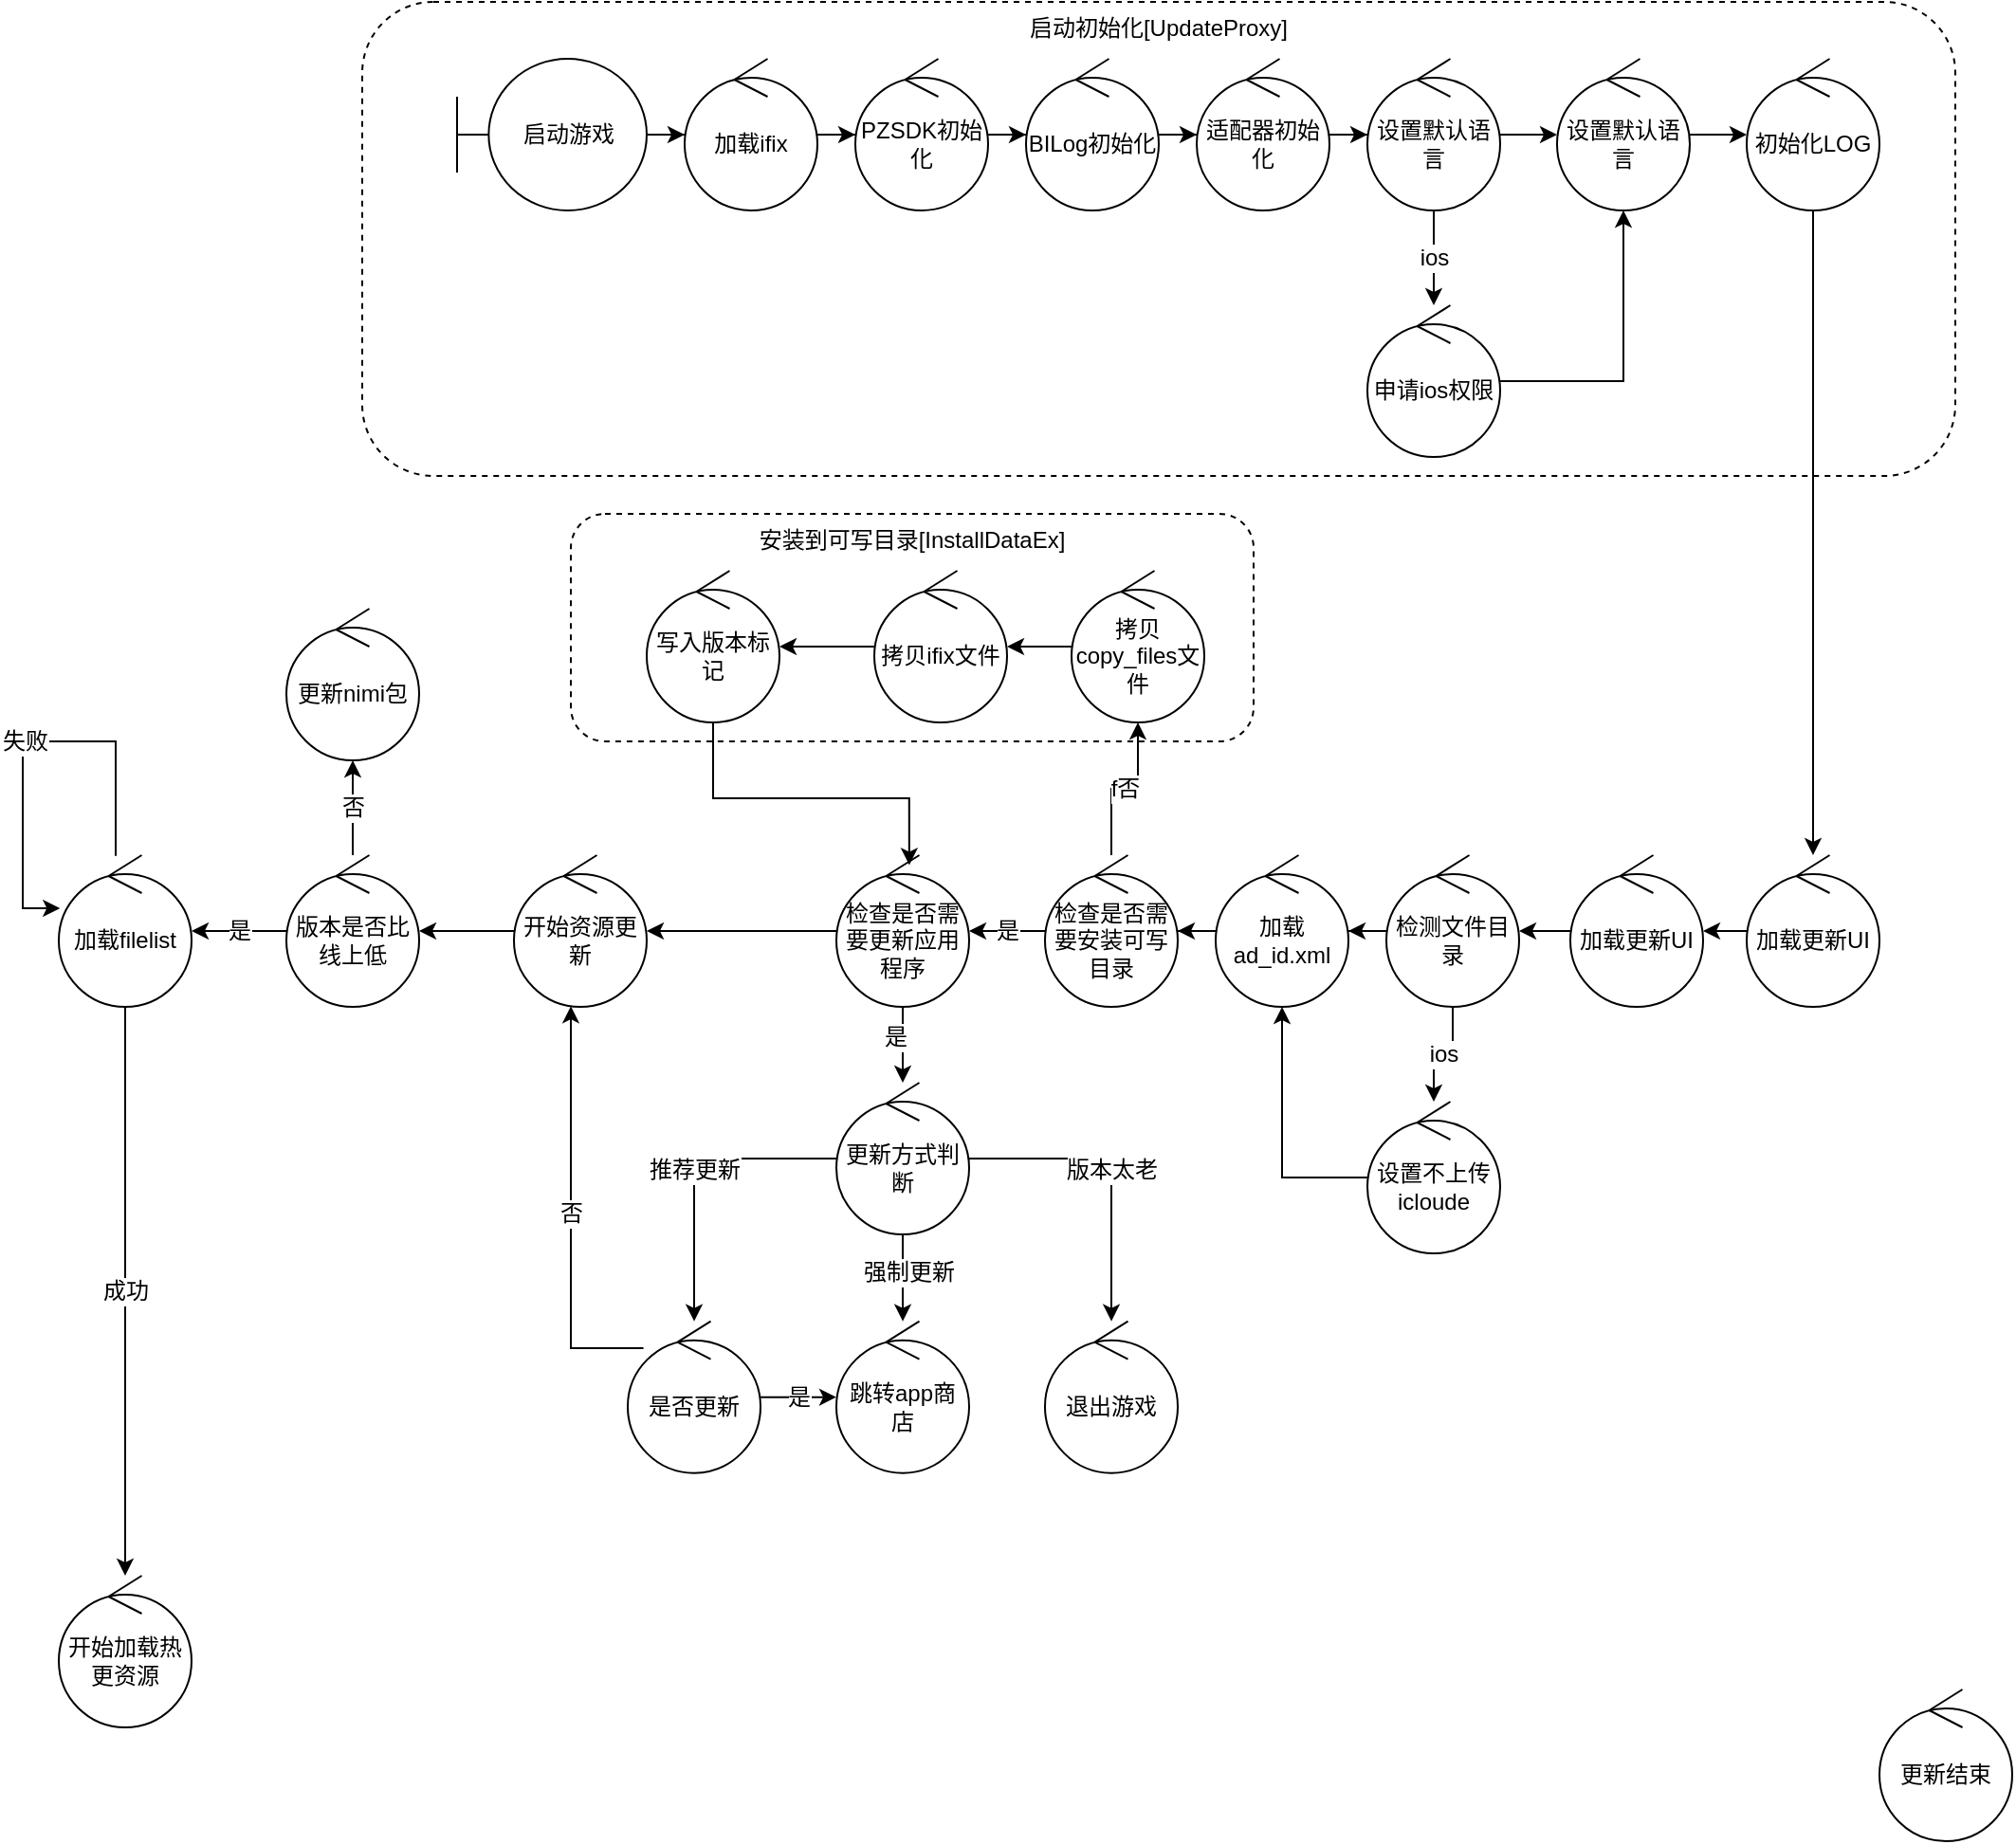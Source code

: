 <mxfile version="18.2.0" type="github">
  <diagram id="8CQ7pHACSbwYYKle6tcx" name="第 1 页">
    <mxGraphModel dx="1784" dy="982" grid="1" gridSize="10" guides="1" tooltips="1" connect="1" arrows="1" fold="1" page="1" pageScale="1" pageWidth="827" pageHeight="1169" math="0" shadow="0">
      <root>
        <mxCell id="0" />
        <mxCell id="1" parent="0" />
        <mxCell id="Xlquk3ks9NL8d3izdVPQ-56" value="安装到可写目录[InstallDataEx]" style="rounded=1;whiteSpace=wrap;html=1;fontSize=12;dashed=1;fillColor=none;verticalAlign=top;" vertex="1" parent="1">
          <mxGeometry x="300" y="410" width="360" height="120" as="geometry" />
        </mxCell>
        <mxCell id="Xlquk3ks9NL8d3izdVPQ-8" style="edgeStyle=orthogonalEdgeStyle;rounded=0;orthogonalLoop=1;jettySize=auto;html=1;fontSize=12;" edge="1" parent="1" source="Xlquk3ks9NL8d3izdVPQ-1" target="Xlquk3ks9NL8d3izdVPQ-6">
          <mxGeometry relative="1" as="geometry" />
        </mxCell>
        <mxCell id="Xlquk3ks9NL8d3izdVPQ-1" value="启动游戏" style="shape=umlBoundary;whiteSpace=wrap;html=1;fontSize=12;" vertex="1" parent="1">
          <mxGeometry x="240" y="170" width="100" height="80" as="geometry" />
        </mxCell>
        <mxCell id="Xlquk3ks9NL8d3izdVPQ-10" value="" style="edgeStyle=orthogonalEdgeStyle;rounded=0;orthogonalLoop=1;jettySize=auto;html=1;fontSize=12;" edge="1" parent="1" source="Xlquk3ks9NL8d3izdVPQ-6" target="Xlquk3ks9NL8d3izdVPQ-9">
          <mxGeometry relative="1" as="geometry" />
        </mxCell>
        <mxCell id="Xlquk3ks9NL8d3izdVPQ-6" value="加载ifix" style="ellipse;shape=umlControl;whiteSpace=wrap;html=1;fontSize=12;" vertex="1" parent="1">
          <mxGeometry x="360" y="170" width="70" height="80" as="geometry" />
        </mxCell>
        <mxCell id="Xlquk3ks9NL8d3izdVPQ-12" value="" style="edgeStyle=orthogonalEdgeStyle;rounded=0;orthogonalLoop=1;jettySize=auto;html=1;fontSize=12;" edge="1" parent="1" source="Xlquk3ks9NL8d3izdVPQ-9" target="Xlquk3ks9NL8d3izdVPQ-11">
          <mxGeometry relative="1" as="geometry" />
        </mxCell>
        <mxCell id="Xlquk3ks9NL8d3izdVPQ-9" value="PZSDK初始化" style="ellipse;shape=umlControl;whiteSpace=wrap;html=1;fontSize=12;" vertex="1" parent="1">
          <mxGeometry x="450" y="170" width="70" height="80" as="geometry" />
        </mxCell>
        <mxCell id="Xlquk3ks9NL8d3izdVPQ-14" value="" style="edgeStyle=orthogonalEdgeStyle;rounded=0;orthogonalLoop=1;jettySize=auto;html=1;fontSize=12;" edge="1" parent="1" source="Xlquk3ks9NL8d3izdVPQ-11" target="Xlquk3ks9NL8d3izdVPQ-13">
          <mxGeometry relative="1" as="geometry" />
        </mxCell>
        <mxCell id="Xlquk3ks9NL8d3izdVPQ-11" value="BILog初始化" style="ellipse;shape=umlControl;whiteSpace=wrap;html=1;fontSize=12;" vertex="1" parent="1">
          <mxGeometry x="540" y="170" width="70" height="80" as="geometry" />
        </mxCell>
        <mxCell id="Xlquk3ks9NL8d3izdVPQ-17" value="" style="edgeStyle=orthogonalEdgeStyle;rounded=0;orthogonalLoop=1;jettySize=auto;html=1;fontSize=12;" edge="1" parent="1" source="Xlquk3ks9NL8d3izdVPQ-13" target="Xlquk3ks9NL8d3izdVPQ-16">
          <mxGeometry relative="1" as="geometry" />
        </mxCell>
        <mxCell id="Xlquk3ks9NL8d3izdVPQ-13" value="适配器初始化" style="ellipse;shape=umlControl;whiteSpace=wrap;html=1;fontSize=12;" vertex="1" parent="1">
          <mxGeometry x="630" y="170" width="70" height="80" as="geometry" />
        </mxCell>
        <mxCell id="Xlquk3ks9NL8d3izdVPQ-19" value="ios" style="edgeStyle=orthogonalEdgeStyle;rounded=0;orthogonalLoop=1;jettySize=auto;html=1;fontSize=12;" edge="1" parent="1" source="Xlquk3ks9NL8d3izdVPQ-16" target="Xlquk3ks9NL8d3izdVPQ-18">
          <mxGeometry relative="1" as="geometry">
            <Array as="points">
              <mxPoint x="755" y="280" />
              <mxPoint x="755" y="280" />
            </Array>
          </mxGeometry>
        </mxCell>
        <mxCell id="Xlquk3ks9NL8d3izdVPQ-21" value="" style="edgeStyle=orthogonalEdgeStyle;rounded=0;orthogonalLoop=1;jettySize=auto;html=1;fontSize=12;" edge="1" parent="1" source="Xlquk3ks9NL8d3izdVPQ-16" target="Xlquk3ks9NL8d3izdVPQ-20">
          <mxGeometry relative="1" as="geometry" />
        </mxCell>
        <mxCell id="Xlquk3ks9NL8d3izdVPQ-16" value="设置默认语言" style="ellipse;shape=umlControl;whiteSpace=wrap;html=1;fontSize=12;" vertex="1" parent="1">
          <mxGeometry x="720" y="170" width="70" height="80" as="geometry" />
        </mxCell>
        <mxCell id="Xlquk3ks9NL8d3izdVPQ-22" style="edgeStyle=orthogonalEdgeStyle;rounded=0;orthogonalLoop=1;jettySize=auto;html=1;fontSize=12;" edge="1" parent="1" source="Xlquk3ks9NL8d3izdVPQ-18" target="Xlquk3ks9NL8d3izdVPQ-20">
          <mxGeometry relative="1" as="geometry" />
        </mxCell>
        <mxCell id="Xlquk3ks9NL8d3izdVPQ-18" value="申请ios权限" style="ellipse;shape=umlControl;whiteSpace=wrap;html=1;fontSize=12;" vertex="1" parent="1">
          <mxGeometry x="720" y="300" width="70" height="80" as="geometry" />
        </mxCell>
        <mxCell id="Xlquk3ks9NL8d3izdVPQ-24" value="" style="edgeStyle=orthogonalEdgeStyle;rounded=0;orthogonalLoop=1;jettySize=auto;html=1;fontSize=12;" edge="1" parent="1" source="Xlquk3ks9NL8d3izdVPQ-20" target="Xlquk3ks9NL8d3izdVPQ-23">
          <mxGeometry relative="1" as="geometry" />
        </mxCell>
        <mxCell id="Xlquk3ks9NL8d3izdVPQ-20" value="设置默认语言" style="ellipse;shape=umlControl;whiteSpace=wrap;html=1;fontSize=12;" vertex="1" parent="1">
          <mxGeometry x="820" y="170" width="70" height="80" as="geometry" />
        </mxCell>
        <mxCell id="Xlquk3ks9NL8d3izdVPQ-26" value="" style="edgeStyle=orthogonalEdgeStyle;rounded=0;orthogonalLoop=1;jettySize=auto;html=1;fontSize=12;" edge="1" parent="1" source="Xlquk3ks9NL8d3izdVPQ-23" target="Xlquk3ks9NL8d3izdVPQ-25">
          <mxGeometry relative="1" as="geometry" />
        </mxCell>
        <mxCell id="Xlquk3ks9NL8d3izdVPQ-23" value="初始化LOG" style="ellipse;shape=umlControl;whiteSpace=wrap;html=1;fontSize=12;" vertex="1" parent="1">
          <mxGeometry x="920" y="170" width="70" height="80" as="geometry" />
        </mxCell>
        <mxCell id="Xlquk3ks9NL8d3izdVPQ-29" value="" style="edgeStyle=orthogonalEdgeStyle;rounded=0;orthogonalLoop=1;jettySize=auto;html=1;fontSize=12;" edge="1" parent="1" source="Xlquk3ks9NL8d3izdVPQ-25" target="Xlquk3ks9NL8d3izdVPQ-28">
          <mxGeometry relative="1" as="geometry" />
        </mxCell>
        <mxCell id="Xlquk3ks9NL8d3izdVPQ-25" value="加载更新UI" style="ellipse;shape=umlControl;whiteSpace=wrap;html=1;fontSize=12;" vertex="1" parent="1">
          <mxGeometry x="920" y="590" width="70" height="80" as="geometry" />
        </mxCell>
        <mxCell id="Xlquk3ks9NL8d3izdVPQ-27" value="更新结束" style="ellipse;shape=umlControl;whiteSpace=wrap;html=1;fontSize=12;" vertex="1" parent="1">
          <mxGeometry x="990" y="1030" width="70" height="80" as="geometry" />
        </mxCell>
        <mxCell id="Xlquk3ks9NL8d3izdVPQ-31" value="" style="edgeStyle=orthogonalEdgeStyle;rounded=0;orthogonalLoop=1;jettySize=auto;html=1;fontSize=12;" edge="1" parent="1" source="Xlquk3ks9NL8d3izdVPQ-28" target="Xlquk3ks9NL8d3izdVPQ-30">
          <mxGeometry relative="1" as="geometry" />
        </mxCell>
        <mxCell id="Xlquk3ks9NL8d3izdVPQ-28" value="加载更新UI" style="ellipse;shape=umlControl;whiteSpace=wrap;html=1;fontSize=12;" vertex="1" parent="1">
          <mxGeometry x="827" y="590" width="70" height="80" as="geometry" />
        </mxCell>
        <mxCell id="Xlquk3ks9NL8d3izdVPQ-33" value="" style="edgeStyle=orthogonalEdgeStyle;rounded=0;orthogonalLoop=1;jettySize=auto;html=1;fontSize=12;" edge="1" parent="1" source="Xlquk3ks9NL8d3izdVPQ-30" target="Xlquk3ks9NL8d3izdVPQ-32">
          <mxGeometry relative="1" as="geometry" />
        </mxCell>
        <mxCell id="Xlquk3ks9NL8d3izdVPQ-35" value="ios" style="edgeStyle=orthogonalEdgeStyle;rounded=0;orthogonalLoop=1;jettySize=auto;html=1;fontSize=12;" edge="1" parent="1" source="Xlquk3ks9NL8d3izdVPQ-30" target="Xlquk3ks9NL8d3izdVPQ-34">
          <mxGeometry relative="1" as="geometry" />
        </mxCell>
        <mxCell id="Xlquk3ks9NL8d3izdVPQ-30" value="检测文件目录" style="ellipse;shape=umlControl;whiteSpace=wrap;html=1;fontSize=12;" vertex="1" parent="1">
          <mxGeometry x="730" y="590" width="70" height="80" as="geometry" />
        </mxCell>
        <mxCell id="Xlquk3ks9NL8d3izdVPQ-38" value="" style="edgeStyle=orthogonalEdgeStyle;rounded=0;orthogonalLoop=1;jettySize=auto;html=1;fontSize=12;" edge="1" parent="1" source="Xlquk3ks9NL8d3izdVPQ-32" target="Xlquk3ks9NL8d3izdVPQ-37">
          <mxGeometry relative="1" as="geometry" />
        </mxCell>
        <mxCell id="Xlquk3ks9NL8d3izdVPQ-32" value="加载ad_id.xml" style="ellipse;shape=umlControl;whiteSpace=wrap;html=1;fontSize=12;" vertex="1" parent="1">
          <mxGeometry x="640" y="590" width="70" height="80" as="geometry" />
        </mxCell>
        <mxCell id="Xlquk3ks9NL8d3izdVPQ-36" style="edgeStyle=orthogonalEdgeStyle;rounded=0;orthogonalLoop=1;jettySize=auto;html=1;fontSize=12;" edge="1" parent="1" source="Xlquk3ks9NL8d3izdVPQ-34" target="Xlquk3ks9NL8d3izdVPQ-32">
          <mxGeometry relative="1" as="geometry" />
        </mxCell>
        <mxCell id="Xlquk3ks9NL8d3izdVPQ-34" value="设置不上传icloude" style="ellipse;shape=umlControl;whiteSpace=wrap;html=1;fontSize=12;" vertex="1" parent="1">
          <mxGeometry x="720" y="720" width="70" height="80" as="geometry" />
        </mxCell>
        <mxCell id="Xlquk3ks9NL8d3izdVPQ-60" value="是" style="edgeStyle=orthogonalEdgeStyle;rounded=0;orthogonalLoop=1;jettySize=auto;html=1;fontSize=12;" edge="1" parent="1" source="Xlquk3ks9NL8d3izdVPQ-37" target="Xlquk3ks9NL8d3izdVPQ-59">
          <mxGeometry relative="1" as="geometry" />
        </mxCell>
        <mxCell id="Xlquk3ks9NL8d3izdVPQ-78" value="f否" style="edgeStyle=orthogonalEdgeStyle;rounded=0;orthogonalLoop=1;jettySize=auto;html=1;fontSize=12;" edge="1" parent="1" source="Xlquk3ks9NL8d3izdVPQ-37" target="Xlquk3ks9NL8d3izdVPQ-41">
          <mxGeometry relative="1" as="geometry" />
        </mxCell>
        <mxCell id="Xlquk3ks9NL8d3izdVPQ-37" value="检查是否需要安装可写目录" style="ellipse;shape=umlControl;whiteSpace=wrap;html=1;fontSize=12;" vertex="1" parent="1">
          <mxGeometry x="550" y="590" width="70" height="80" as="geometry" />
        </mxCell>
        <mxCell id="Xlquk3ks9NL8d3izdVPQ-50" value="" style="edgeStyle=orthogonalEdgeStyle;rounded=0;orthogonalLoop=1;jettySize=auto;html=1;fontSize=12;" edge="1" parent="1" source="Xlquk3ks9NL8d3izdVPQ-41" target="Xlquk3ks9NL8d3izdVPQ-49">
          <mxGeometry relative="1" as="geometry" />
        </mxCell>
        <mxCell id="Xlquk3ks9NL8d3izdVPQ-41" value="拷贝copy_files文件" style="ellipse;shape=umlControl;whiteSpace=wrap;html=1;fontSize=12;" vertex="1" parent="1">
          <mxGeometry x="564" y="440" width="70" height="80" as="geometry" />
        </mxCell>
        <mxCell id="Xlquk3ks9NL8d3izdVPQ-52" value="" style="edgeStyle=orthogonalEdgeStyle;rounded=0;orthogonalLoop=1;jettySize=auto;html=1;fontSize=12;" edge="1" parent="1" source="Xlquk3ks9NL8d3izdVPQ-49" target="Xlquk3ks9NL8d3izdVPQ-51">
          <mxGeometry relative="1" as="geometry" />
        </mxCell>
        <mxCell id="Xlquk3ks9NL8d3izdVPQ-49" value="拷贝ifix文件" style="ellipse;shape=umlControl;whiteSpace=wrap;html=1;fontSize=12;" vertex="1" parent="1">
          <mxGeometry x="460" y="440" width="70" height="80" as="geometry" />
        </mxCell>
        <mxCell id="Xlquk3ks9NL8d3izdVPQ-77" style="edgeStyle=orthogonalEdgeStyle;rounded=0;orthogonalLoop=1;jettySize=auto;html=1;entryX=0.549;entryY=0.065;entryDx=0;entryDy=0;entryPerimeter=0;fontSize=12;" edge="1" parent="1" source="Xlquk3ks9NL8d3izdVPQ-51" target="Xlquk3ks9NL8d3izdVPQ-59">
          <mxGeometry relative="1" as="geometry">
            <Array as="points">
              <mxPoint x="375" y="560" />
              <mxPoint x="478" y="560" />
            </Array>
          </mxGeometry>
        </mxCell>
        <mxCell id="Xlquk3ks9NL8d3izdVPQ-51" value="写入版本标记" style="ellipse;shape=umlControl;whiteSpace=wrap;html=1;fontSize=12;" vertex="1" parent="1">
          <mxGeometry x="340" y="440" width="70" height="80" as="geometry" />
        </mxCell>
        <mxCell id="Xlquk3ks9NL8d3izdVPQ-58" value="启动初始化[UpdateProxy]" style="rounded=1;whiteSpace=wrap;html=1;fontSize=12;dashed=1;fillColor=none;verticalAlign=top;" vertex="1" parent="1">
          <mxGeometry x="190" y="140" width="840" height="250" as="geometry" />
        </mxCell>
        <mxCell id="Xlquk3ks9NL8d3izdVPQ-62" value="" style="edgeStyle=orthogonalEdgeStyle;rounded=0;orthogonalLoop=1;jettySize=auto;html=1;fontSize=12;" edge="1" parent="1" source="Xlquk3ks9NL8d3izdVPQ-59" target="Xlquk3ks9NL8d3izdVPQ-61">
          <mxGeometry relative="1" as="geometry" />
        </mxCell>
        <mxCell id="Xlquk3ks9NL8d3izdVPQ-63" value="是" style="edgeLabel;html=1;align=center;verticalAlign=middle;resizable=0;points=[];fontSize=12;" vertex="1" connectable="0" parent="Xlquk3ks9NL8d3izdVPQ-62">
          <mxGeometry x="-0.208" y="-4" relative="1" as="geometry">
            <mxPoint as="offset" />
          </mxGeometry>
        </mxCell>
        <mxCell id="Xlquk3ks9NL8d3izdVPQ-75" style="edgeStyle=orthogonalEdgeStyle;rounded=0;orthogonalLoop=1;jettySize=auto;html=1;fontSize=12;" edge="1" parent="1" source="Xlquk3ks9NL8d3izdVPQ-59" target="Xlquk3ks9NL8d3izdVPQ-73">
          <mxGeometry relative="1" as="geometry" />
        </mxCell>
        <mxCell id="Xlquk3ks9NL8d3izdVPQ-59" value="检查是否需要更新应用程序" style="ellipse;shape=umlControl;whiteSpace=wrap;html=1;fontSize=12;" vertex="1" parent="1">
          <mxGeometry x="440" y="590" width="70" height="80" as="geometry" />
        </mxCell>
        <mxCell id="Xlquk3ks9NL8d3izdVPQ-65" value="" style="edgeStyle=orthogonalEdgeStyle;rounded=0;orthogonalLoop=1;jettySize=auto;html=1;fontSize=12;" edge="1" parent="1" source="Xlquk3ks9NL8d3izdVPQ-61" target="Xlquk3ks9NL8d3izdVPQ-64">
          <mxGeometry relative="1" as="geometry" />
        </mxCell>
        <mxCell id="Xlquk3ks9NL8d3izdVPQ-66" value="强制更新" style="edgeLabel;html=1;align=center;verticalAlign=middle;resizable=0;points=[];fontSize=12;" vertex="1" connectable="0" parent="Xlquk3ks9NL8d3izdVPQ-65">
          <mxGeometry x="-0.136" y="3" relative="1" as="geometry">
            <mxPoint as="offset" />
          </mxGeometry>
        </mxCell>
        <mxCell id="Xlquk3ks9NL8d3izdVPQ-68" value="推荐更新" style="edgeStyle=orthogonalEdgeStyle;rounded=0;orthogonalLoop=1;jettySize=auto;html=1;fontSize=12;" edge="1" parent="1" source="Xlquk3ks9NL8d3izdVPQ-61" target="Xlquk3ks9NL8d3izdVPQ-67">
          <mxGeometry relative="1" as="geometry" />
        </mxCell>
        <mxCell id="Xlquk3ks9NL8d3izdVPQ-70" value="版本太老" style="edgeStyle=orthogonalEdgeStyle;rounded=0;orthogonalLoop=1;jettySize=auto;html=1;fontSize=12;" edge="1" parent="1" source="Xlquk3ks9NL8d3izdVPQ-61" target="Xlquk3ks9NL8d3izdVPQ-69">
          <mxGeometry relative="1" as="geometry" />
        </mxCell>
        <mxCell id="Xlquk3ks9NL8d3izdVPQ-61" value="更新方式判断" style="ellipse;shape=umlControl;whiteSpace=wrap;html=1;fontSize=12;" vertex="1" parent="1">
          <mxGeometry x="440" y="710" width="70" height="80" as="geometry" />
        </mxCell>
        <mxCell id="Xlquk3ks9NL8d3izdVPQ-64" value="跳转app商店" style="ellipse;shape=umlControl;whiteSpace=wrap;html=1;fontSize=12;" vertex="1" parent="1">
          <mxGeometry x="440" y="835.83" width="70" height="80" as="geometry" />
        </mxCell>
        <mxCell id="Xlquk3ks9NL8d3izdVPQ-72" value="是" style="edgeStyle=orthogonalEdgeStyle;rounded=0;orthogonalLoop=1;jettySize=auto;html=1;fontSize=12;" edge="1" parent="1" source="Xlquk3ks9NL8d3izdVPQ-67" target="Xlquk3ks9NL8d3izdVPQ-64">
          <mxGeometry relative="1" as="geometry" />
        </mxCell>
        <mxCell id="Xlquk3ks9NL8d3izdVPQ-74" value="否" style="edgeStyle=orthogonalEdgeStyle;rounded=0;orthogonalLoop=1;jettySize=auto;html=1;fontSize=12;" edge="1" parent="1" source="Xlquk3ks9NL8d3izdVPQ-67" target="Xlquk3ks9NL8d3izdVPQ-73">
          <mxGeometry relative="1" as="geometry">
            <Array as="points">
              <mxPoint x="300" y="850" />
            </Array>
          </mxGeometry>
        </mxCell>
        <mxCell id="Xlquk3ks9NL8d3izdVPQ-67" value="是否更新" style="ellipse;shape=umlControl;whiteSpace=wrap;html=1;fontSize=12;" vertex="1" parent="1">
          <mxGeometry x="330" y="835.83" width="70" height="80" as="geometry" />
        </mxCell>
        <mxCell id="Xlquk3ks9NL8d3izdVPQ-69" value="退出游戏" style="ellipse;shape=umlControl;whiteSpace=wrap;html=1;fontSize=12;" vertex="1" parent="1">
          <mxGeometry x="550" y="835.83" width="70" height="80" as="geometry" />
        </mxCell>
        <mxCell id="Xlquk3ks9NL8d3izdVPQ-80" value="" style="edgeStyle=orthogonalEdgeStyle;rounded=0;orthogonalLoop=1;jettySize=auto;html=1;fontSize=12;" edge="1" parent="1" source="Xlquk3ks9NL8d3izdVPQ-73" target="Xlquk3ks9NL8d3izdVPQ-79">
          <mxGeometry relative="1" as="geometry" />
        </mxCell>
        <mxCell id="Xlquk3ks9NL8d3izdVPQ-73" value="开始资源更新" style="ellipse;shape=umlControl;whiteSpace=wrap;html=1;fontSize=12;" vertex="1" parent="1">
          <mxGeometry x="270" y="590" width="70" height="80" as="geometry" />
        </mxCell>
        <mxCell id="Xlquk3ks9NL8d3izdVPQ-82" value="是" style="edgeStyle=orthogonalEdgeStyle;rounded=0;orthogonalLoop=1;jettySize=auto;html=1;fontSize=12;" edge="1" parent="1" source="Xlquk3ks9NL8d3izdVPQ-79" target="Xlquk3ks9NL8d3izdVPQ-81">
          <mxGeometry relative="1" as="geometry" />
        </mxCell>
        <mxCell id="Xlquk3ks9NL8d3izdVPQ-84" value="否" style="edgeStyle=orthogonalEdgeStyle;rounded=0;orthogonalLoop=1;jettySize=auto;html=1;fontSize=12;" edge="1" parent="1" source="Xlquk3ks9NL8d3izdVPQ-79" target="Xlquk3ks9NL8d3izdVPQ-83">
          <mxGeometry relative="1" as="geometry" />
        </mxCell>
        <mxCell id="Xlquk3ks9NL8d3izdVPQ-79" value="版本是否比线上低" style="ellipse;shape=umlControl;whiteSpace=wrap;html=1;fontSize=12;" vertex="1" parent="1">
          <mxGeometry x="150" y="590" width="70" height="80" as="geometry" />
        </mxCell>
        <mxCell id="Xlquk3ks9NL8d3izdVPQ-90" value="成功" style="edgeStyle=orthogonalEdgeStyle;rounded=0;orthogonalLoop=1;jettySize=auto;html=1;fontSize=12;" edge="1" parent="1" source="Xlquk3ks9NL8d3izdVPQ-81" target="Xlquk3ks9NL8d3izdVPQ-89">
          <mxGeometry relative="1" as="geometry" />
        </mxCell>
        <mxCell id="Xlquk3ks9NL8d3izdVPQ-92" value="失败" style="edgeStyle=orthogonalEdgeStyle;rounded=0;orthogonalLoop=1;jettySize=auto;html=1;fontSize=12;entryX=0.009;entryY=0.35;entryDx=0;entryDy=0;entryPerimeter=0;" edge="1" parent="1" source="Xlquk3ks9NL8d3izdVPQ-81" target="Xlquk3ks9NL8d3izdVPQ-81">
          <mxGeometry relative="1" as="geometry">
            <mxPoint x="45" y="550" as="targetPoint" />
            <Array as="points">
              <mxPoint x="60" y="530" />
              <mxPoint x="11" y="530" />
            </Array>
          </mxGeometry>
        </mxCell>
        <mxCell id="Xlquk3ks9NL8d3izdVPQ-81" value="加载filelist" style="ellipse;shape=umlControl;whiteSpace=wrap;html=1;fontSize=12;" vertex="1" parent="1">
          <mxGeometry x="30" y="590" width="70" height="80" as="geometry" />
        </mxCell>
        <mxCell id="Xlquk3ks9NL8d3izdVPQ-83" value="更新nimi包" style="ellipse;shape=umlControl;whiteSpace=wrap;html=1;fontSize=12;" vertex="1" parent="1">
          <mxGeometry x="150" y="460" width="70" height="80" as="geometry" />
        </mxCell>
        <mxCell id="Xlquk3ks9NL8d3izdVPQ-89" value="开始加载热更资源" style="ellipse;shape=umlControl;whiteSpace=wrap;html=1;fontSize=12;" vertex="1" parent="1">
          <mxGeometry x="30" y="970" width="70" height="80" as="geometry" />
        </mxCell>
      </root>
    </mxGraphModel>
  </diagram>
</mxfile>
